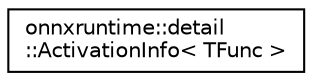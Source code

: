 digraph "Graphical Class Hierarchy"
{
  edge [fontname="Helvetica",fontsize="10",labelfontname="Helvetica",labelfontsize="10"];
  node [fontname="Helvetica",fontsize="10",shape=record];
  rankdir="LR";
  Node0 [label="onnxruntime::detail\l::ActivationInfo\< TFunc \>",height=0.2,width=0.4,color="black", fillcolor="white", style="filled",URL="$structonnxruntime_1_1detail_1_1ActivationInfo.html"];
}
